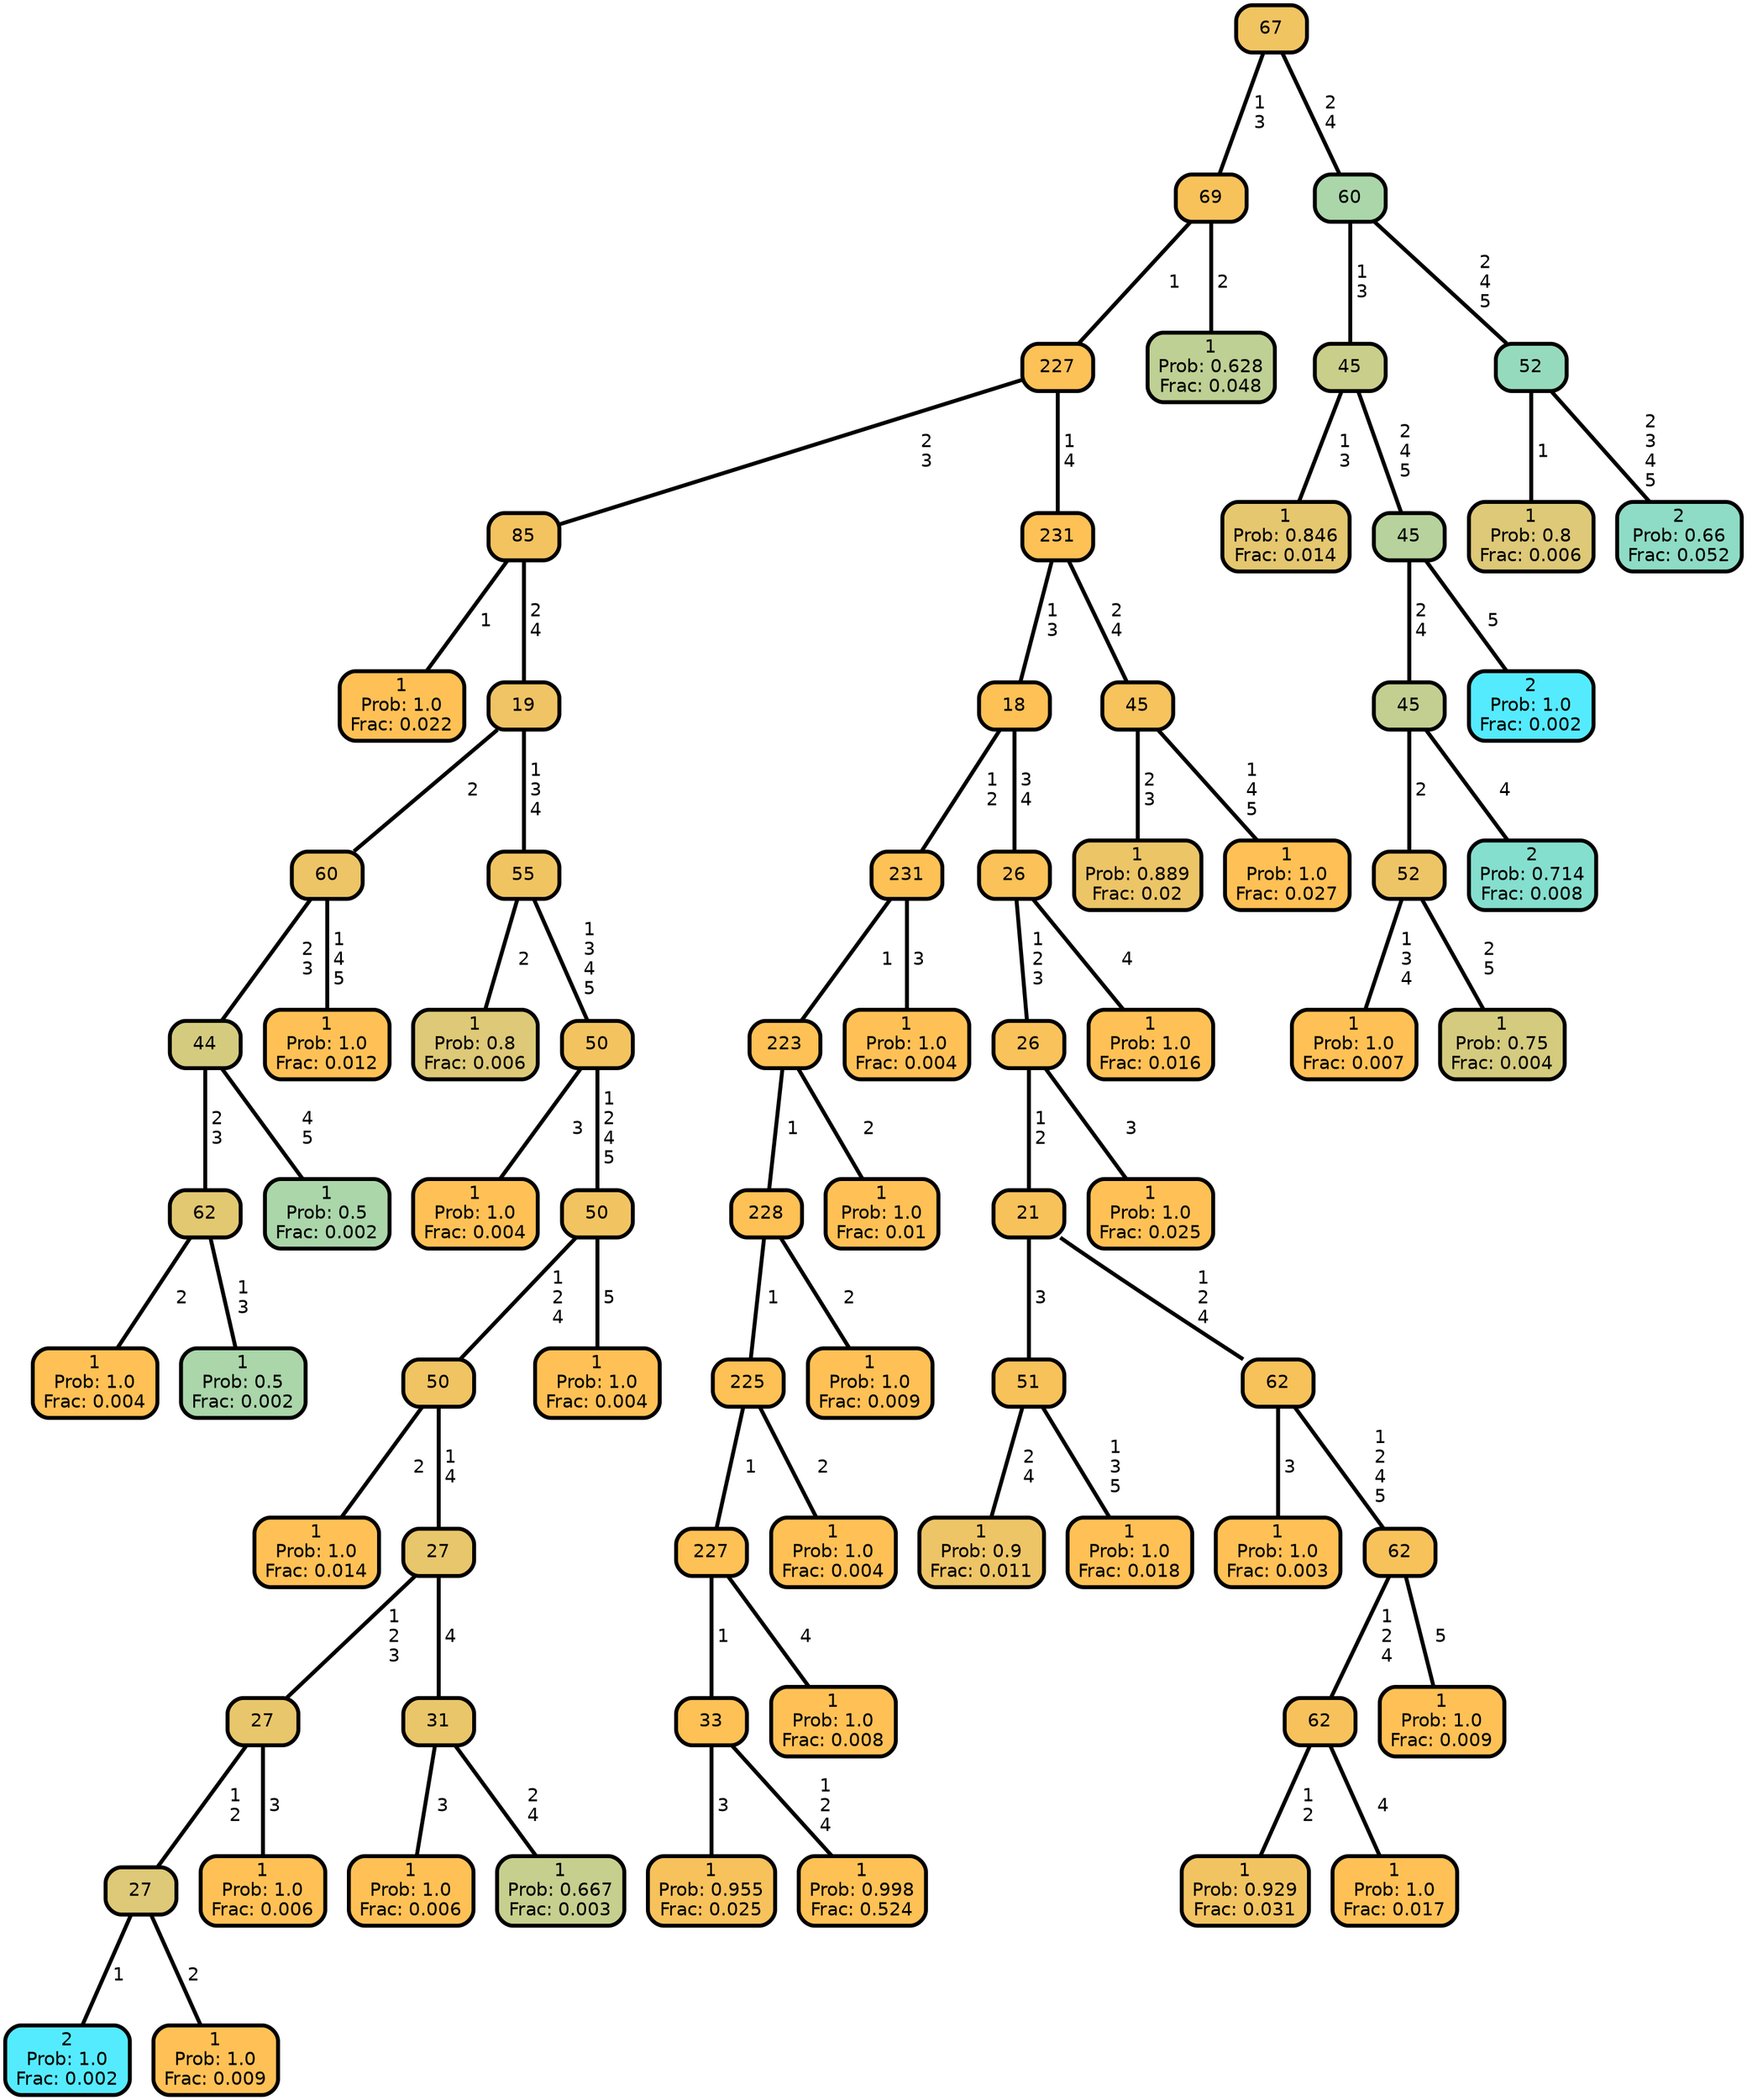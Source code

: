 graph Tree {
node [shape=box, style="filled, rounded",color="black",penwidth="3",fontcolor="black",                 fontname=helvetica] ;
graph [ranksep="0 equally", splines=straight,                 bgcolor=transparent, dpi=200] ;
edge [fontname=helvetica, color=black] ;
0 [label="1
Prob: 1.0
Frac: 0.022", fillcolor="#ffc155"] ;
1 [label="85", fillcolor="#f3c360"] ;
2 [label="1
Prob: 1.0
Frac: 0.004", fillcolor="#ffc155"] ;
3 [label="62", fillcolor="#e2c871"] ;
4 [label="1
Prob: 0.5
Frac: 0.002", fillcolor="#aad6aa"] ;
5 [label="44", fillcolor="#d4cb7f"] ;
6 [label="1
Prob: 0.5
Frac: 0.002", fillcolor="#aad6aa"] ;
7 [label="60", fillcolor="#edc566"] ;
8 [label="1
Prob: 1.0
Frac: 0.012", fillcolor="#ffc155"] ;
9 [label="19", fillcolor="#f0c464"] ;
10 [label="1
Prob: 0.8
Frac: 0.006", fillcolor="#ddc977"] ;
11 [label="55", fillcolor="#f1c462"] ;
12 [label="1
Prob: 1.0
Frac: 0.004", fillcolor="#ffc155"] ;
13 [label="50", fillcolor="#f3c360"] ;
14 [label="1
Prob: 1.0
Frac: 0.014", fillcolor="#ffc155"] ;
15 [label="50", fillcolor="#f0c463"] ;
16 [label="2
Prob: 1.0
Frac: 0.002", fillcolor="#55ebff"] ;
17 [label="27", fillcolor="#ddc977"] ;
18 [label="1
Prob: 1.0
Frac: 0.009", fillcolor="#ffc155"] ;
19 [label="27", fillcolor="#e8c66b"] ;
20 [label="1
Prob: 1.0
Frac: 0.006", fillcolor="#ffc155"] ;
21 [label="27", fillcolor="#e8c66b"] ;
22 [label="1
Prob: 1.0
Frac: 0.006", fillcolor="#ffc155"] ;
23 [label="31", fillcolor="#e9c66a"] ;
24 [label="1
Prob: 0.667
Frac: 0.003", fillcolor="#c6cf8d"] ;
25 [label="50", fillcolor="#f2c461"] ;
26 [label="1
Prob: 1.0
Frac: 0.004", fillcolor="#ffc155"] ;
27 [label="227", fillcolor="#fcc157"] ;
28 [label="1
Prob: 0.955
Frac: 0.025", fillcolor="#f7c25c"] ;
29 [label="33", fillcolor="#fec155"] ;
30 [label="1
Prob: 0.998
Frac: 0.524", fillcolor="#fec155"] ;
31 [label="227", fillcolor="#fec155"] ;
32 [label="1
Prob: 1.0
Frac: 0.008", fillcolor="#ffc155"] ;
33 [label="225", fillcolor="#fec155"] ;
34 [label="1
Prob: 1.0
Frac: 0.004", fillcolor="#ffc155"] ;
35 [label="228", fillcolor="#fec155"] ;
36 [label="1
Prob: 1.0
Frac: 0.009", fillcolor="#ffc155"] ;
37 [label="223", fillcolor="#fec155"] ;
38 [label="1
Prob: 1.0
Frac: 0.01", fillcolor="#ffc155"] ;
39 [label="231", fillcolor="#fec155"] ;
40 [label="1
Prob: 1.0
Frac: 0.004", fillcolor="#ffc155"] ;
41 [label="18", fillcolor="#fdc156"] ;
42 [label="1
Prob: 0.9
Frac: 0.011", fillcolor="#eec566"] ;
43 [label="51", fillcolor="#f8c25b"] ;
44 [label="1
Prob: 1.0
Frac: 0.018", fillcolor="#ffc155"] ;
45 [label="21", fillcolor="#f8c25b"] ;
46 [label="1
Prob: 1.0
Frac: 0.003", fillcolor="#ffc155"] ;
47 [label="62", fillcolor="#f8c25b"] ;
48 [label="1
Prob: 0.929
Frac: 0.031", fillcolor="#f2c461"] ;
49 [label="62", fillcolor="#f7c25c"] ;
50 [label="1
Prob: 1.0
Frac: 0.017", fillcolor="#ffc155"] ;
51 [label="62", fillcolor="#f8c25b"] ;
52 [label="1
Prob: 1.0
Frac: 0.009", fillcolor="#ffc155"] ;
53 [label="26", fillcolor="#fac25a"] ;
54 [label="1
Prob: 1.0
Frac: 0.025", fillcolor="#ffc155"] ;
55 [label="26", fillcolor="#fac259"] ;
56 [label="1
Prob: 1.0
Frac: 0.016", fillcolor="#ffc155"] ;
57 [label="231", fillcolor="#fdc156"] ;
58 [label="1
Prob: 0.889
Frac: 0.02", fillcolor="#ecc567"] ;
59 [label="45", fillcolor="#f6c35d"] ;
60 [label="1
Prob: 1.0
Frac: 0.027", fillcolor="#ffc155"] ;
61 [label="69", fillcolor="#f8c25b"] ;
62 [label="1
Prob: 0.628
Frac: 0.048", fillcolor="#bfd094"] ;
63 [label="67", fillcolor="#f1c462"] ;
64 [label="1
Prob: 0.846
Frac: 0.014", fillcolor="#e4c76f"] ;
65 [label="45", fillcolor="#c9ce8a"] ;
66 [label="1
Prob: 1.0
Frac: 0.007", fillcolor="#ffc155"] ;
67 [label="52", fillcolor="#eec566"] ;
68 [label="1
Prob: 0.75
Frac: 0.004", fillcolor="#d4cb7f"] ;
69 [label="45", fillcolor="#c3cf91"] ;
70 [label="2
Prob: 0.714
Frac: 0.008", fillcolor="#85dfce"] ;
71 [label="45", fillcolor="#b7d29c"] ;
72 [label="2
Prob: 1.0
Frac: 0.002", fillcolor="#55ebff"] ;
73 [label="60", fillcolor="#aad6aa"] ;
74 [label="1
Prob: 0.8
Frac: 0.006", fillcolor="#ddc977"] ;
75 [label="52", fillcolor="#96dabd"] ;
76 [label="2
Prob: 0.66
Frac: 0.052", fillcolor="#8edcc5"] ;
1 -- 0 [label=" 1",penwidth=3] ;
1 -- 9 [label=" 2\n 4",penwidth=3] ;
3 -- 2 [label=" 2",penwidth=3] ;
3 -- 4 [label=" 1\n 3",penwidth=3] ;
5 -- 3 [label=" 2\n 3",penwidth=3] ;
5 -- 6 [label=" 4\n 5",penwidth=3] ;
7 -- 5 [label=" 2\n 3",penwidth=3] ;
7 -- 8 [label=" 1\n 4\n 5",penwidth=3] ;
9 -- 7 [label=" 2",penwidth=3] ;
9 -- 11 [label=" 1\n 3\n 4",penwidth=3] ;
11 -- 10 [label=" 2",penwidth=3] ;
11 -- 13 [label=" 1\n 3\n 4\n 5",penwidth=3] ;
13 -- 12 [label=" 3",penwidth=3] ;
13 -- 25 [label=" 1\n 2\n 4\n 5",penwidth=3] ;
15 -- 14 [label=" 2",penwidth=3] ;
15 -- 21 [label=" 1\n 4",penwidth=3] ;
17 -- 16 [label=" 1",penwidth=3] ;
17 -- 18 [label=" 2",penwidth=3] ;
19 -- 17 [label=" 1\n 2",penwidth=3] ;
19 -- 20 [label=" 3",penwidth=3] ;
21 -- 19 [label=" 1\n 2\n 3",penwidth=3] ;
21 -- 23 [label=" 4",penwidth=3] ;
23 -- 22 [label=" 3",penwidth=3] ;
23 -- 24 [label=" 2\n 4",penwidth=3] ;
25 -- 15 [label=" 1\n 2\n 4",penwidth=3] ;
25 -- 26 [label=" 5",penwidth=3] ;
27 -- 1 [label=" 2\n 3",penwidth=3] ;
27 -- 57 [label=" 1\n 4",penwidth=3] ;
29 -- 28 [label=" 3",penwidth=3] ;
29 -- 30 [label=" 1\n 2\n 4",penwidth=3] ;
31 -- 29 [label=" 1",penwidth=3] ;
31 -- 32 [label=" 4",penwidth=3] ;
33 -- 31 [label=" 1",penwidth=3] ;
33 -- 34 [label=" 2",penwidth=3] ;
35 -- 33 [label=" 1",penwidth=3] ;
35 -- 36 [label=" 2",penwidth=3] ;
37 -- 35 [label=" 1",penwidth=3] ;
37 -- 38 [label=" 2",penwidth=3] ;
39 -- 37 [label=" 1",penwidth=3] ;
39 -- 40 [label=" 3",penwidth=3] ;
41 -- 39 [label=" 1\n 2",penwidth=3] ;
41 -- 55 [label=" 3\n 4",penwidth=3] ;
43 -- 42 [label=" 2\n 4",penwidth=3] ;
43 -- 44 [label=" 1\n 3\n 5",penwidth=3] ;
45 -- 43 [label=" 3",penwidth=3] ;
45 -- 47 [label=" 1\n 2\n 4",penwidth=3] ;
47 -- 46 [label=" 3",penwidth=3] ;
47 -- 51 [label=" 1\n 2\n 4\n 5",penwidth=3] ;
49 -- 48 [label=" 1\n 2",penwidth=3] ;
49 -- 50 [label=" 4",penwidth=3] ;
51 -- 49 [label=" 1\n 2\n 4",penwidth=3] ;
51 -- 52 [label=" 5",penwidth=3] ;
53 -- 45 [label=" 1\n 2",penwidth=3] ;
53 -- 54 [label=" 3",penwidth=3] ;
55 -- 53 [label=" 1\n 2\n 3",penwidth=3] ;
55 -- 56 [label=" 4",penwidth=3] ;
57 -- 41 [label=" 1\n 3",penwidth=3] ;
57 -- 59 [label=" 2\n 4",penwidth=3] ;
59 -- 58 [label=" 2\n 3",penwidth=3] ;
59 -- 60 [label=" 1\n 4\n 5",penwidth=3] ;
61 -- 27 [label=" 1",penwidth=3] ;
61 -- 62 [label=" 2",penwidth=3] ;
63 -- 61 [label=" 1\n 3",penwidth=3] ;
63 -- 73 [label=" 2\n 4",penwidth=3] ;
65 -- 64 [label=" 1\n 3",penwidth=3] ;
65 -- 71 [label=" 2\n 4\n 5",penwidth=3] ;
67 -- 66 [label=" 1\n 3\n 4",penwidth=3] ;
67 -- 68 [label=" 2\n 5",penwidth=3] ;
69 -- 67 [label=" 2",penwidth=3] ;
69 -- 70 [label=" 4",penwidth=3] ;
71 -- 69 [label=" 2\n 4",penwidth=3] ;
71 -- 72 [label=" 5",penwidth=3] ;
73 -- 65 [label=" 1\n 3",penwidth=3] ;
73 -- 75 [label=" 2\n 4\n 5",penwidth=3] ;
75 -- 74 [label=" 1",penwidth=3] ;
75 -- 76 [label=" 2\n 3\n 4\n 5",penwidth=3] ;
{rank = same;}}